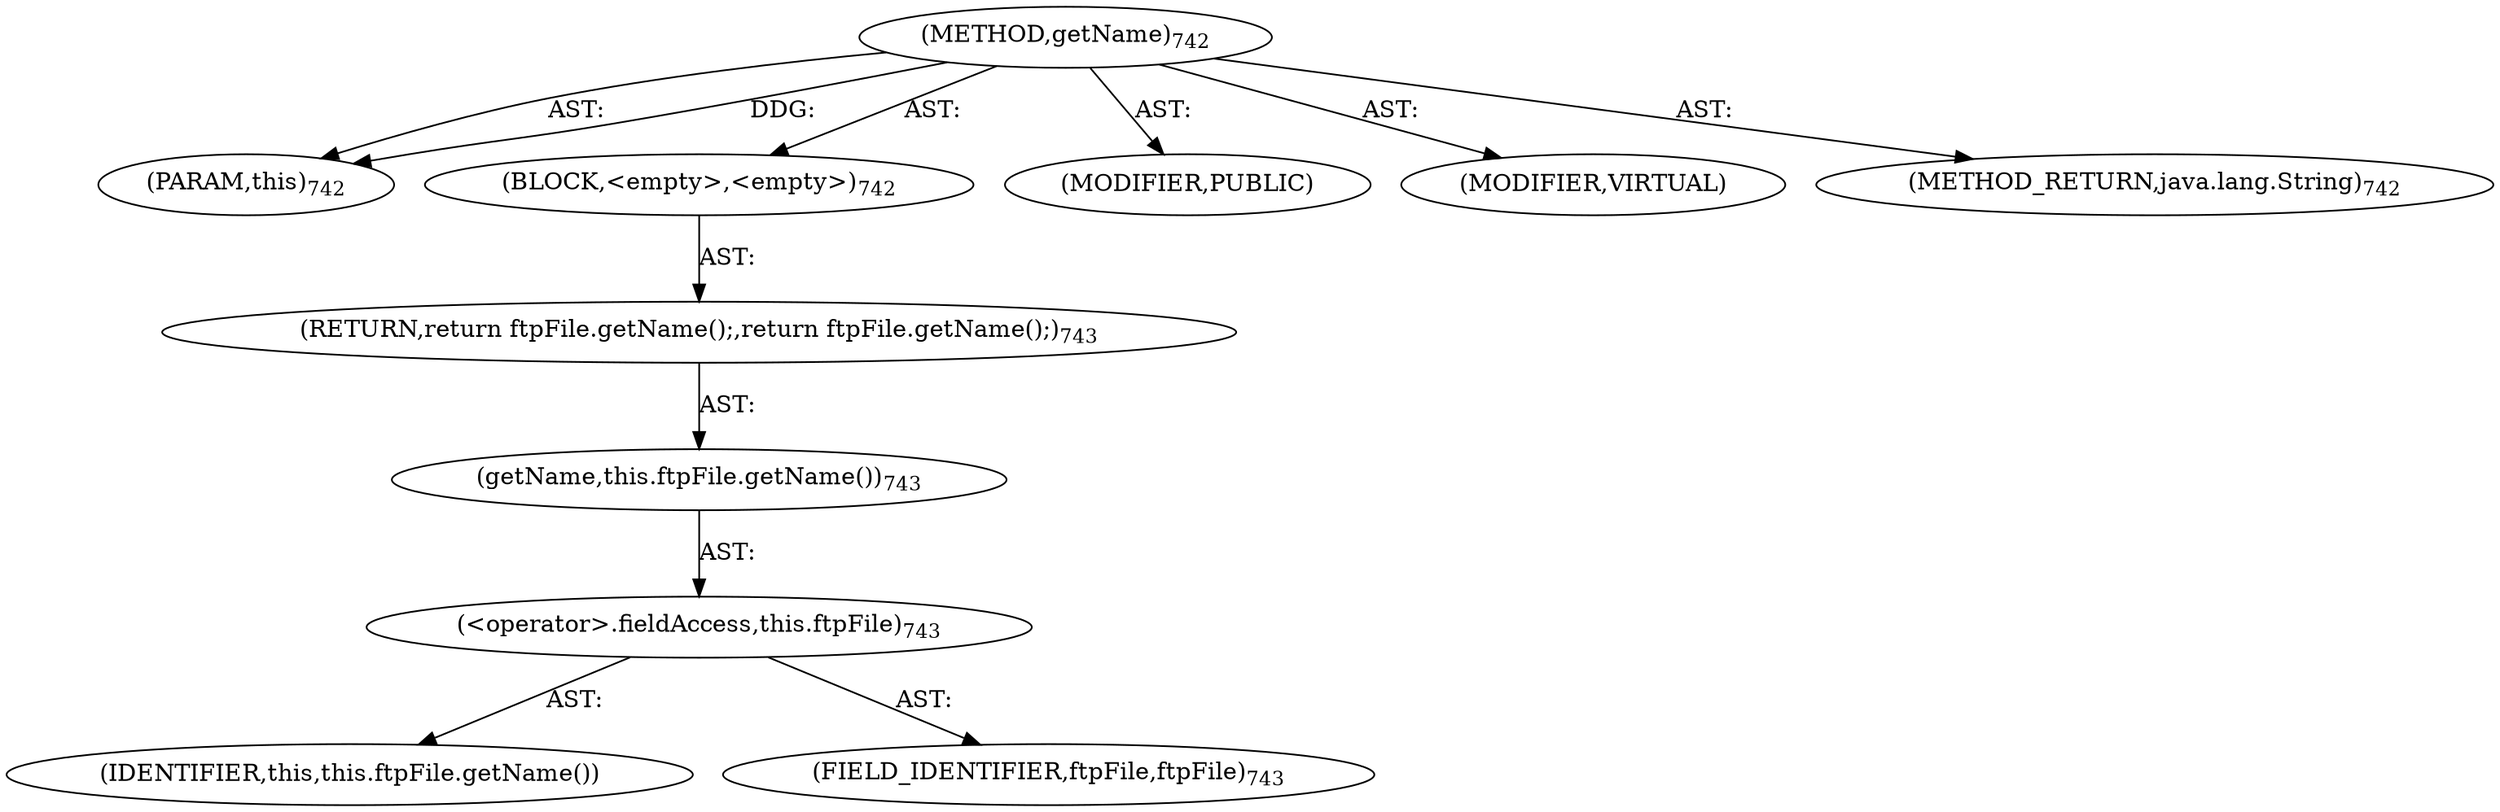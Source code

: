 digraph "getName" {  
"111669149713" [label = <(METHOD,getName)<SUB>742</SUB>> ]
"115964117082" [label = <(PARAM,this)<SUB>742</SUB>> ]
"25769803912" [label = <(BLOCK,&lt;empty&gt;,&lt;empty&gt;)<SUB>742</SUB>> ]
"146028888082" [label = <(RETURN,return ftpFile.getName();,return ftpFile.getName();)<SUB>743</SUB>> ]
"30064771634" [label = <(getName,this.ftpFile.getName())<SUB>743</SUB>> ]
"30064771635" [label = <(&lt;operator&gt;.fieldAccess,this.ftpFile)<SUB>743</SUB>> ]
"68719477349" [label = <(IDENTIFIER,this,this.ftpFile.getName())> ]
"55834574960" [label = <(FIELD_IDENTIFIER,ftpFile,ftpFile)<SUB>743</SUB>> ]
"133143986271" [label = <(MODIFIER,PUBLIC)> ]
"133143986272" [label = <(MODIFIER,VIRTUAL)> ]
"128849018897" [label = <(METHOD_RETURN,java.lang.String)<SUB>742</SUB>> ]
  "111669149713" -> "115964117082"  [ label = "AST: "] 
  "111669149713" -> "25769803912"  [ label = "AST: "] 
  "111669149713" -> "133143986271"  [ label = "AST: "] 
  "111669149713" -> "133143986272"  [ label = "AST: "] 
  "111669149713" -> "128849018897"  [ label = "AST: "] 
  "25769803912" -> "146028888082"  [ label = "AST: "] 
  "146028888082" -> "30064771634"  [ label = "AST: "] 
  "30064771634" -> "30064771635"  [ label = "AST: "] 
  "30064771635" -> "68719477349"  [ label = "AST: "] 
  "30064771635" -> "55834574960"  [ label = "AST: "] 
  "111669149713" -> "115964117082"  [ label = "DDG: "] 
}
